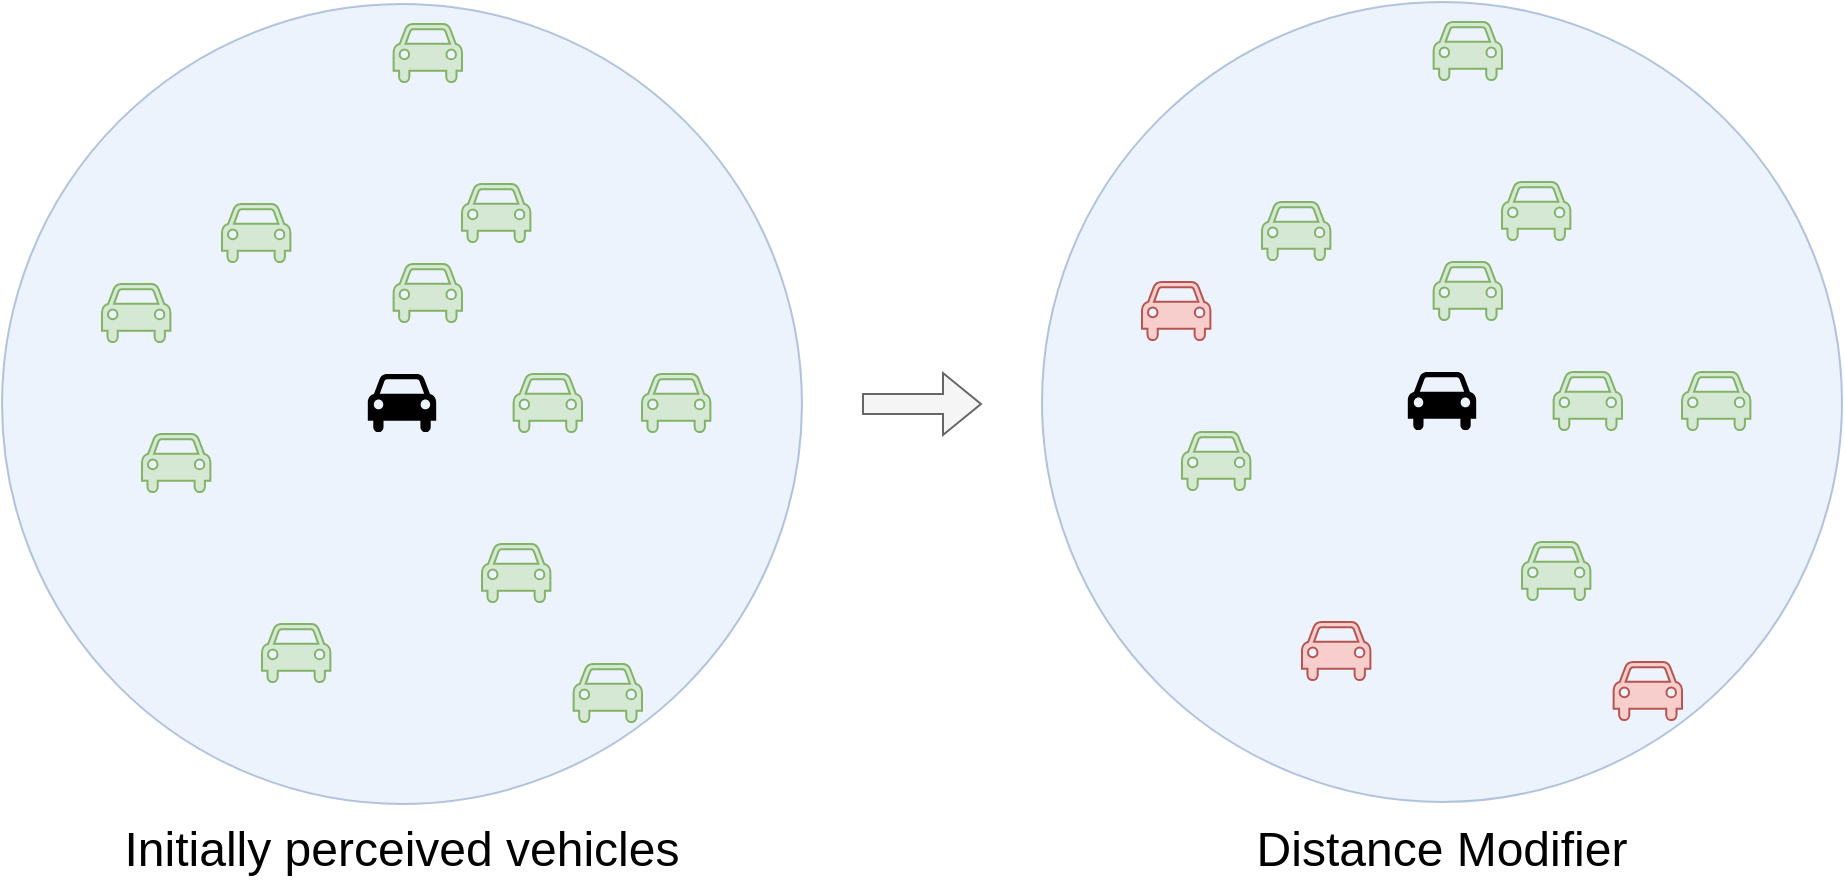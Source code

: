 <mxfile version="19.0.3" type="device"><diagram id="Sb8rje5TeF0Kjb5kD3xn" name="Page-1"><mxGraphModel dx="1422" dy="865" grid="1" gridSize="10" guides="1" tooltips="1" connect="1" arrows="1" fold="1" page="1" pageScale="1" pageWidth="1000" pageHeight="480" math="0" shadow="0"><root><mxCell id="0"/><mxCell id="1" parent="0"/><mxCell id="I9rM1-ecZ6-F7NF7iSE2-4" value="" style="ellipse;whiteSpace=wrap;html=1;aspect=fixed;fillColor=#dae8fc;strokeColor=#6c8ebf;opacity=50;" parent="1" vertex="1"><mxGeometry x="40" y="40" width="400" height="400" as="geometry"/></mxCell><mxCell id="I9rM1-ecZ6-F7NF7iSE2-2" value="" style="shape=mxgraph.signs.transportation.car_4;html=1;pointerEvents=1;fillColor=#000000;strokeColor=none;verticalLabelPosition=bottom;verticalAlign=top;align=center;" parent="1" vertex="1"><mxGeometry x="222.9" y="225" width="34.19" height="30" as="geometry"/></mxCell><mxCell id="I9rM1-ecZ6-F7NF7iSE2-6" value="" style="shape=mxgraph.signs.transportation.car_4;html=1;pointerEvents=1;fillColor=#d5e8d4;strokeColor=#82b366;verticalLabelPosition=bottom;verticalAlign=top;align=center;" parent="1" vertex="1"><mxGeometry x="150" y="140" width="34.19" height="30" as="geometry"/></mxCell><mxCell id="I9rM1-ecZ6-F7NF7iSE2-7" value="" style="shape=mxgraph.signs.transportation.car_4;html=1;pointerEvents=1;fillColor=#d5e8d4;strokeColor=#82b366;verticalLabelPosition=bottom;verticalAlign=top;align=center;" parent="1" vertex="1"><mxGeometry x="360" y="225" width="34.19" height="30" as="geometry"/></mxCell><mxCell id="I9rM1-ecZ6-F7NF7iSE2-8" value="" style="shape=mxgraph.signs.transportation.car_4;html=1;pointerEvents=1;fillColor=#d5e8d4;strokeColor=#82b366;verticalLabelPosition=bottom;verticalAlign=top;align=center;" parent="1" vertex="1"><mxGeometry x="110" y="255" width="34.19" height="30" as="geometry"/></mxCell><mxCell id="I9rM1-ecZ6-F7NF7iSE2-9" value="" style="shape=mxgraph.signs.transportation.car_4;html=1;pointerEvents=1;fillColor=#d5e8d4;strokeColor=#82b366;verticalLabelPosition=bottom;verticalAlign=top;align=center;" parent="1" vertex="1"><mxGeometry x="280" y="310" width="34.19" height="30" as="geometry"/></mxCell><mxCell id="I9rM1-ecZ6-F7NF7iSE2-10" value="" style="shape=mxgraph.signs.transportation.car_4;html=1;pointerEvents=1;fillColor=#d5e8d4;strokeColor=#82b366;verticalLabelPosition=bottom;verticalAlign=top;align=center;" parent="1" vertex="1"><mxGeometry x="295.81" y="225" width="34.19" height="30" as="geometry"/></mxCell><mxCell id="I9rM1-ecZ6-F7NF7iSE2-11" value="" style="shape=mxgraph.signs.transportation.car_4;html=1;pointerEvents=1;fillColor=#d5e8d4;strokeColor=#82b366;verticalLabelPosition=bottom;verticalAlign=top;align=center;" parent="1" vertex="1"><mxGeometry x="270" y="130" width="34.19" height="30" as="geometry"/></mxCell><mxCell id="I9rM1-ecZ6-F7NF7iSE2-13" value="" style="shape=mxgraph.signs.transportation.car_4;html=1;pointerEvents=1;fillColor=#d5e8d4;strokeColor=#82b366;verticalLabelPosition=bottom;verticalAlign=top;align=center;" parent="1" vertex="1"><mxGeometry x="170" y="350" width="34.19" height="30" as="geometry"/></mxCell><mxCell id="I9rM1-ecZ6-F7NF7iSE2-25" value="" style="shape=mxgraph.signs.transportation.car_4;html=1;pointerEvents=1;fillColor=#d5e8d4;strokeColor=#82b366;verticalLabelPosition=bottom;verticalAlign=top;align=center;" parent="1" vertex="1"><mxGeometry x="325.81" y="370" width="34.19" height="30" as="geometry"/></mxCell><mxCell id="I9rM1-ecZ6-F7NF7iSE2-26" value="" style="shape=mxgraph.signs.transportation.car_4;html=1;pointerEvents=1;fillColor=#d5e8d4;strokeColor=#82b366;verticalLabelPosition=bottom;verticalAlign=top;align=center;" parent="1" vertex="1"><mxGeometry x="235.81" y="50" width="34.19" height="30" as="geometry"/></mxCell><mxCell id="I9rM1-ecZ6-F7NF7iSE2-27" value="" style="shape=mxgraph.signs.transportation.car_4;html=1;pointerEvents=1;fillColor=#d5e8d4;strokeColor=#82b366;verticalLabelPosition=bottom;verticalAlign=top;align=center;" parent="1" vertex="1"><mxGeometry x="235.81" y="170" width="34.19" height="30" as="geometry"/></mxCell><mxCell id="I9rM1-ecZ6-F7NF7iSE2-28" value="" style="shape=mxgraph.signs.transportation.car_4;html=1;pointerEvents=1;fillColor=#d5e8d4;strokeColor=#82b366;verticalLabelPosition=bottom;verticalAlign=top;align=center;" parent="1" vertex="1"><mxGeometry x="90" y="180" width="34.19" height="30" as="geometry"/></mxCell><mxCell id="I9rM1-ecZ6-F7NF7iSE2-66" value="" style="shape=flexArrow;endArrow=classic;html=1;rounded=0;fontSize=16;fillColor=#f5f5f5;strokeColor=#666666;" parent="1" edge="1"><mxGeometry width="50" height="50" relative="1" as="geometry"><mxPoint x="470" y="240" as="sourcePoint"/><mxPoint x="530" y="240" as="targetPoint"/></mxGeometry></mxCell><mxCell id="I9rM1-ecZ6-F7NF7iSE2-67" value="" style="ellipse;whiteSpace=wrap;html=1;aspect=fixed;fillColor=#dae8fc;strokeColor=#6c8ebf;opacity=50;" parent="1" vertex="1"><mxGeometry x="560" y="39" width="400" height="400" as="geometry"/></mxCell><mxCell id="I9rM1-ecZ6-F7NF7iSE2-68" value="" style="shape=mxgraph.signs.transportation.car_4;html=1;pointerEvents=1;fillColor=#000000;strokeColor=none;verticalLabelPosition=bottom;verticalAlign=top;align=center;" parent="1" vertex="1"><mxGeometry x="742.9" y="224" width="34.19" height="30" as="geometry"/></mxCell><mxCell id="I9rM1-ecZ6-F7NF7iSE2-69" value="" style="shape=mxgraph.signs.transportation.car_4;html=1;pointerEvents=1;fillColor=#d5e8d4;strokeColor=#82b366;verticalLabelPosition=bottom;verticalAlign=top;align=center;" parent="1" vertex="1"><mxGeometry x="670" y="139" width="34.19" height="30" as="geometry"/></mxCell><mxCell id="I9rM1-ecZ6-F7NF7iSE2-70" value="" style="shape=mxgraph.signs.transportation.car_4;html=1;pointerEvents=1;fillColor=#d5e8d4;strokeColor=#82b366;verticalLabelPosition=bottom;verticalAlign=top;align=center;" parent="1" vertex="1"><mxGeometry x="880" y="224" width="34.19" height="30" as="geometry"/></mxCell><mxCell id="I9rM1-ecZ6-F7NF7iSE2-71" value="" style="shape=mxgraph.signs.transportation.car_4;html=1;pointerEvents=1;fillColor=#d5e8d4;strokeColor=#82b366;verticalLabelPosition=bottom;verticalAlign=top;align=center;" parent="1" vertex="1"><mxGeometry x="630" y="254" width="34.19" height="30" as="geometry"/></mxCell><mxCell id="I9rM1-ecZ6-F7NF7iSE2-72" value="" style="shape=mxgraph.signs.transportation.car_4;html=1;pointerEvents=1;fillColor=#d5e8d4;strokeColor=#82b366;verticalLabelPosition=bottom;verticalAlign=top;align=center;" parent="1" vertex="1"><mxGeometry x="800" y="309" width="34.19" height="30" as="geometry"/></mxCell><mxCell id="I9rM1-ecZ6-F7NF7iSE2-73" value="" style="shape=mxgraph.signs.transportation.car_4;html=1;pointerEvents=1;fillColor=#d5e8d4;strokeColor=#82b366;verticalLabelPosition=bottom;verticalAlign=top;align=center;" parent="1" vertex="1"><mxGeometry x="815.81" y="224" width="34.19" height="30" as="geometry"/></mxCell><mxCell id="I9rM1-ecZ6-F7NF7iSE2-74" value="" style="shape=mxgraph.signs.transportation.car_4;html=1;pointerEvents=1;fillColor=#d5e8d4;strokeColor=#82b366;verticalLabelPosition=bottom;verticalAlign=top;align=center;" parent="1" vertex="1"><mxGeometry x="790" y="129" width="34.19" height="30" as="geometry"/></mxCell><mxCell id="I9rM1-ecZ6-F7NF7iSE2-75" value="" style="shape=mxgraph.signs.transportation.car_4;html=1;pointerEvents=1;fillColor=#f8cecc;strokeColor=#b85450;verticalLabelPosition=bottom;verticalAlign=top;align=center;" parent="1" vertex="1"><mxGeometry x="690" y="349" width="34.19" height="30" as="geometry"/></mxCell><mxCell id="I9rM1-ecZ6-F7NF7iSE2-76" value="" style="shape=mxgraph.signs.transportation.car_4;html=1;pointerEvents=1;fillColor=#f8cecc;strokeColor=#b85450;verticalLabelPosition=bottom;verticalAlign=top;align=center;" parent="1" vertex="1"><mxGeometry x="845.81" y="369" width="34.19" height="30" as="geometry"/></mxCell><mxCell id="I9rM1-ecZ6-F7NF7iSE2-77" value="" style="shape=mxgraph.signs.transportation.car_4;html=1;pointerEvents=1;fillColor=#d5e8d4;strokeColor=#82b366;verticalLabelPosition=bottom;verticalAlign=top;align=center;" parent="1" vertex="1"><mxGeometry x="755.81" y="49" width="34.19" height="30" as="geometry"/></mxCell><mxCell id="I9rM1-ecZ6-F7NF7iSE2-78" value="" style="shape=mxgraph.signs.transportation.car_4;html=1;pointerEvents=1;fillColor=#d5e8d4;strokeColor=#82b366;verticalLabelPosition=bottom;verticalAlign=top;align=center;" parent="1" vertex="1"><mxGeometry x="755.81" y="169" width="34.19" height="30" as="geometry"/></mxCell><mxCell id="I9rM1-ecZ6-F7NF7iSE2-79" value="" style="shape=mxgraph.signs.transportation.car_4;html=1;pointerEvents=1;fillColor=#f8cecc;strokeColor=#b85450;verticalLabelPosition=bottom;verticalAlign=top;align=center;" parent="1" vertex="1"><mxGeometry x="610" y="179" width="34.19" height="30" as="geometry"/></mxCell><mxCell id="u1Qc44j53P9gnEH-cBC3-1" value="&lt;font style=&quot;font-size: 24px;&quot;&gt;Initially perceived vehicles&lt;/font&gt;" style="text;html=1;strokeColor=none;fillColor=none;align=center;verticalAlign=bottom;whiteSpace=wrap;rounded=0;fontSize=24;" parent="1" vertex="1"><mxGeometry x="80" y="450" width="320" height="30" as="geometry"/></mxCell><mxCell id="u1Qc44j53P9gnEH-cBC3-2" value="&lt;font style=&quot;font-size: 24px;&quot;&gt;Distance Modifier&lt;/font&gt;" style="text;html=1;strokeColor=none;fillColor=none;align=center;verticalAlign=bottom;whiteSpace=wrap;rounded=0;fontSize=24;" parent="1" vertex="1"><mxGeometry x="600" y="450" width="320" height="30" as="geometry"/></mxCell></root></mxGraphModel></diagram></mxfile>